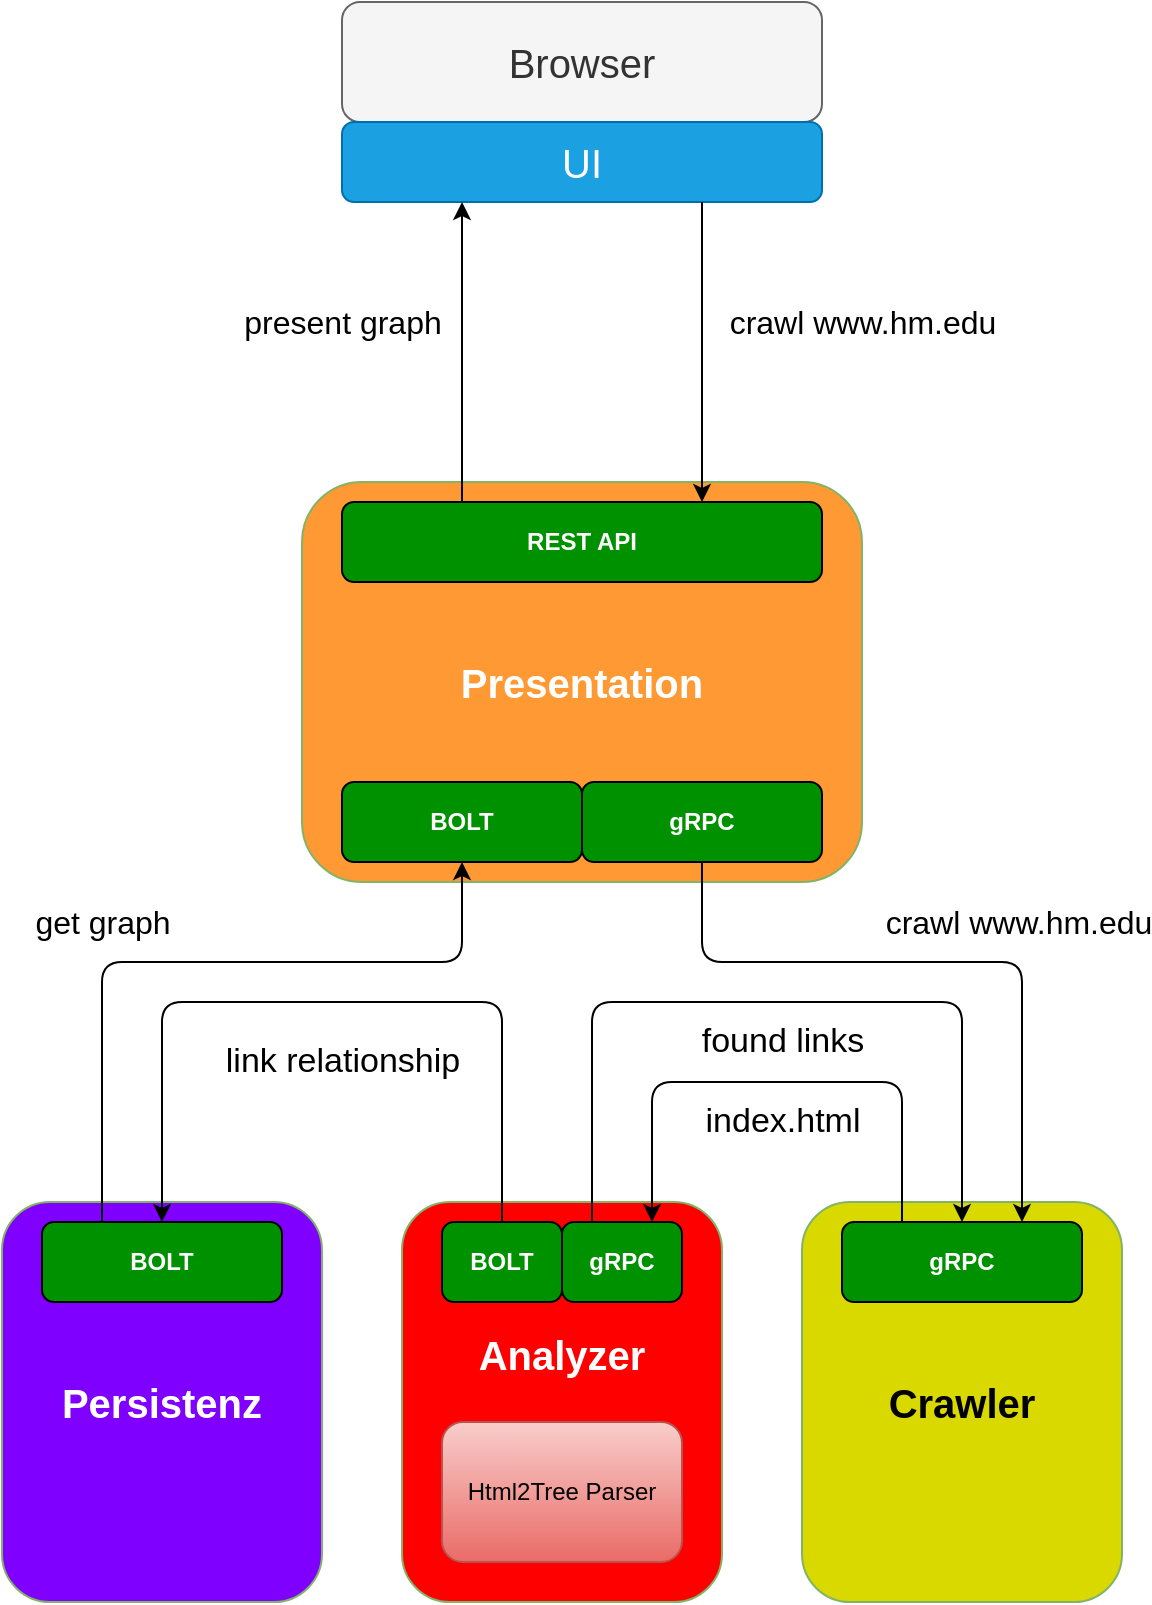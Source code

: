 <mxfile version="12.9.10" type="device" pages="2"><diagram name="Page-1" id="9f46799a-70d6-7492-0946-bef42562c5a5"><mxGraphModel dx="1422" dy="741" grid="1" gridSize="10" guides="1" tooltips="1" connect="1" arrows="1" fold="1" page="1" pageScale="1" pageWidth="1100" pageHeight="850" background="#ffffff" math="0" shadow="0"><root><mxCell id="0"/><mxCell id="1" parent="0"/><mxCell id="YpFn9mbYaHJ4WjYn_Y3n-24" value="Presentation" style="rounded=1;whiteSpace=wrap;html=1;labelBackgroundColor=none;fillColor=#FF9933;strokeColor=#82b366;fontColor=#FFFFFF;fontStyle=1;fontSize=20;" parent="1" vertex="1"><mxGeometry x="440" y="280" width="280" height="200" as="geometry"/></mxCell><mxCell id="YpFn9mbYaHJ4WjYn_Y3n-26" value="Crawler" style="rounded=1;whiteSpace=wrap;html=1;labelBackgroundColor=none;fillColor=#D9D900;strokeColor=#82b366;fontColor=#000000;fontStyle=1;fontSize=20;" parent="1" vertex="1"><mxGeometry x="690" y="640" width="160" height="200" as="geometry"/></mxCell><mxCell id="YpFn9mbYaHJ4WjYn_Y3n-27" value="gRPC" style="rounded=1;whiteSpace=wrap;html=1;fillColor=#009100;fontStyle=1;fontColor=#FFFFFF;" parent="1" vertex="1"><mxGeometry x="710" y="650" width="120" height="40" as="geometry"/></mxCell><mxCell id="5zGOO_EJChvEEZl2a758-3" value="&lt;div&gt;Analyzer&lt;/div&gt;&lt;div&gt;&lt;br&gt;&lt;/div&gt;&lt;div&gt;&lt;br&gt;&lt;/div&gt;" style="rounded=1;whiteSpace=wrap;html=1;labelBackgroundColor=none;fillColor=#FF0000;strokeColor=#82b366;fontColor=#FFFFFF;fontStyle=1;fontSize=20;" parent="1" vertex="1"><mxGeometry x="490" y="640" width="160" height="200" as="geometry"/></mxCell><mxCell id="5zGOO_EJChvEEZl2a758-4" value="gRPC" style="rounded=1;whiteSpace=wrap;html=1;fillColor=#009100;fontStyle=1;fontColor=#FFFFFF;" parent="1" vertex="1"><mxGeometry x="570" y="650" width="60" height="40" as="geometry"/></mxCell><mxCell id="5zGOO_EJChvEEZl2a758-6" value="Persistenz" style="rounded=1;whiteSpace=wrap;html=1;labelBackgroundColor=none;fillColor=#7F00FF;strokeColor=#82b366;fontColor=#FFFFFF;fontStyle=1;fontSize=20;" parent="1" vertex="1"><mxGeometry x="290" y="640" width="160" height="200" as="geometry"/></mxCell><mxCell id="5zGOO_EJChvEEZl2a758-7" value="BOLT" style="rounded=1;whiteSpace=wrap;html=1;fillColor=#009100;fontStyle=1;fontColor=#FFFFFF;" parent="1" vertex="1"><mxGeometry x="310" y="650" width="120" height="40" as="geometry"/></mxCell><mxCell id="5zGOO_EJChvEEZl2a758-8" value="&lt;font color=&quot;#000000&quot;&gt;index.html&lt;/font&gt;" style="endArrow=classic;html=1;fontSize=17;fontColor=#FFFFFF;exitX=0.25;exitY=0;exitDx=0;exitDy=0;entryX=0.75;entryY=0;entryDx=0;entryDy=0;" parent="1" source="YpFn9mbYaHJ4WjYn_Y3n-27" target="5zGOO_EJChvEEZl2a758-4" edge="1"><mxGeometry x="-0.019" y="20" width="50" height="50" relative="1" as="geometry"><mxPoint x="930" y="550" as="sourcePoint"/><mxPoint x="980" y="500" as="targetPoint"/><Array as="points"><mxPoint x="740" y="580"/><mxPoint x="615" y="580"/></Array><mxPoint as="offset"/></mxGeometry></mxCell><mxCell id="5zGOO_EJChvEEZl2a758-10" value="&lt;font style=&quot;font-size: 16px;&quot; color=&quot;#000000&quot;&gt;crawl www.hm.edu&lt;br style=&quot;font-size: 16px;&quot;&gt;&lt;/font&gt;" style="endArrow=classic;html=1;fontSize=16;fontColor=#FFFFFF;exitX=0.5;exitY=1;exitDx=0;exitDy=0;entryX=0.75;entryY=0;entryDx=0;entryDy=0;" parent="1" source="5zGOO_EJChvEEZl2a758-26" target="YpFn9mbYaHJ4WjYn_Y3n-27" edge="1"><mxGeometry x="0.222" y="20" width="50" height="50" relative="1" as="geometry"><mxPoint x="525" y="330.0" as="sourcePoint"/><mxPoint x="730" y="480" as="targetPoint"/><Array as="points"><mxPoint x="640" y="520"/><mxPoint x="800" y="520"/></Array><mxPoint as="offset"/></mxGeometry></mxCell><mxCell id="5zGOO_EJChvEEZl2a758-17" value="&lt;font color=&quot;#000000&quot;&gt;found links&lt;br&gt;&lt;/font&gt;" style="endArrow=classic;html=1;fontSize=17;fontColor=#FFFFFF;entryX=0.5;entryY=0;entryDx=0;entryDy=0;exitX=0.25;exitY=0;exitDx=0;exitDy=0;" parent="1" source="5zGOO_EJChvEEZl2a758-4" target="YpFn9mbYaHJ4WjYn_Y3n-27" edge="1"><mxGeometry x="0.012" y="-20" width="50" height="50" relative="1" as="geometry"><mxPoint x="580" y="660" as="sourcePoint"/><mxPoint x="980" y="510" as="targetPoint"/><Array as="points"><mxPoint x="585" y="540"/><mxPoint x="770" y="540"/></Array><mxPoint as="offset"/></mxGeometry></mxCell><mxCell id="5zGOO_EJChvEEZl2a758-24" value="BOLT" style="rounded=1;whiteSpace=wrap;html=1;fillColor=#009100;fontStyle=1;fontColor=#FFFFFF;" parent="1" vertex="1"><mxGeometry x="460" y="430" width="120" height="40" as="geometry"/></mxCell><mxCell id="5zGOO_EJChvEEZl2a758-26" value="gRPC" style="rounded=1;whiteSpace=wrap;html=1;fillColor=#009100;fontStyle=1;fontColor=#FFFFFF;" parent="1" vertex="1"><mxGeometry x="580" y="430" width="120" height="40" as="geometry"/></mxCell><mxCell id="5zGOO_EJChvEEZl2a758-28" value="&lt;font color=&quot;#000000&quot;&gt;get graph&lt;br&gt;&lt;/font&gt;" style="endArrow=classic;html=1;fontSize=16;fontColor=#FFFFFF;entryX=0.5;entryY=1;entryDx=0;entryDy=0;exitX=0.25;exitY=0;exitDx=0;exitDy=0;startArrow=none;startFill=0;" parent="1" source="5zGOO_EJChvEEZl2a758-7" target="5zGOO_EJChvEEZl2a758-24" edge="1"><mxGeometry x="-0.278" y="20" width="50" height="50" relative="1" as="geometry"><mxPoint x="190" y="560" as="sourcePoint"/><mxPoint x="720" y="430" as="targetPoint"/><Array as="points"><mxPoint x="340" y="520"/><mxPoint x="520" y="520"/></Array><mxPoint as="offset"/></mxGeometry></mxCell><mxCell id="Mz4odPudtC6OZeHivR7Z-1" value="Html2Tree Parser" style="rounded=1;whiteSpace=wrap;html=1;fillColor=#f8cecc;strokeColor=#b85450;gradientColor=#ea6b66;fontColor=#000000;" parent="1" vertex="1"><mxGeometry x="510" y="750" width="120" height="70" as="geometry"/></mxCell><mxCell id="OCHSbSNmPGLxVE-GeUqP-2" value="link relationship" style="endArrow=none;html=1;fontSize=17;fontColor=#000000;exitX=0.5;exitY=0;exitDx=0;exitDy=0;startArrow=classic;startFill=1;endFill=0;entryX=0.5;entryY=0;entryDx=0;entryDy=0;" edge="1" parent="1" source="5zGOO_EJChvEEZl2a758-7" target="OCHSbSNmPGLxVE-GeUqP-3"><mxGeometry x="0.026" y="-30" width="50" height="50" relative="1" as="geometry"><mxPoint x="370" y="640" as="sourcePoint"/><mxPoint x="550" y="590" as="targetPoint"/><Array as="points"><mxPoint x="370" y="540"/><mxPoint x="540" y="540"/></Array><mxPoint as="offset"/></mxGeometry></mxCell><mxCell id="OCHSbSNmPGLxVE-GeUqP-3" value="BOLT" style="rounded=1;whiteSpace=wrap;html=1;fillColor=#009100;fontStyle=1;fontColor=#FFFFFF;" vertex="1" parent="1"><mxGeometry x="510" y="650" width="60" height="40" as="geometry"/></mxCell><mxCell id="OCHSbSNmPGLxVE-GeUqP-4" value="Browser" style="rounded=1;whiteSpace=wrap;html=1;labelBackgroundColor=none;fillColor=#f5f5f5;fontSize=20;strokeColor=#666666;fontColor=#333333;" vertex="1" parent="1"><mxGeometry x="460" y="40" width="240" height="60" as="geometry"/></mxCell><mxCell id="OCHSbSNmPGLxVE-GeUqP-5" value="UI" style="rounded=1;whiteSpace=wrap;html=1;labelBackgroundColor=none;fillColor=#1ba1e2;fontSize=20;fontColor=#ffffff;strokeColor=#006EAF;" vertex="1" parent="1"><mxGeometry x="460" y="100" width="240" height="40" as="geometry"/></mxCell><mxCell id="OCHSbSNmPGLxVE-GeUqP-6" value="&lt;font style=&quot;font-size: 16px;&quot; color=&quot;#000000&quot;&gt;crawl www.hm.edu&lt;br style=&quot;font-size: 16px;&quot;&gt;&lt;/font&gt;" style="endArrow=classic;html=1;fontSize=16;fontColor=#FFFFFF;exitX=0.75;exitY=1;exitDx=0;exitDy=0;entryX=0.75;entryY=0;entryDx=0;entryDy=0;" edge="1" parent="1" source="OCHSbSNmPGLxVE-GeUqP-5" target="OCHSbSNmPGLxVE-GeUqP-7"><mxGeometry x="0.2" y="85" width="50" height="50" relative="1" as="geometry"><mxPoint x="760" y="440" as="sourcePoint"/><mxPoint x="575" y="290.0" as="targetPoint"/><Array as="points"><mxPoint x="640" y="230"/></Array><mxPoint x="-5" y="-30" as="offset"/></mxGeometry></mxCell><mxCell id="OCHSbSNmPGLxVE-GeUqP-7" value="REST API" style="rounded=1;whiteSpace=wrap;html=1;fillColor=#009100;fontStyle=1;fontColor=#FFFFFF;" vertex="1" parent="1"><mxGeometry x="460" y="290" width="240" height="40" as="geometry"/></mxCell><mxCell id="OCHSbSNmPGLxVE-GeUqP-8" value="&lt;font color=&quot;#000000&quot;&gt;present graph&lt;br&gt;&lt;/font&gt;" style="endArrow=classic;html=1;fontSize=16;fontColor=#FFFFFF;exitX=0.25;exitY=0;exitDx=0;exitDy=0;entryX=0.25;entryY=1;entryDx=0;entryDy=0;" edge="1" parent="1" source="OCHSbSNmPGLxVE-GeUqP-7" target="OCHSbSNmPGLxVE-GeUqP-5"><mxGeometry x="0.333" y="61" width="50" height="50" relative="1" as="geometry"><mxPoint x="750" y="410" as="sourcePoint"/><mxPoint x="800" y="360" as="targetPoint"/><Array as="points"><mxPoint x="520" y="190"/></Array><mxPoint x="1" y="10" as="offset"/></mxGeometry></mxCell></root></mxGraphModel></diagram><diagram id="RY9vp30IOuofrtfq4nTw" name="Page-2"><mxGraphModel dx="460" dy="780" grid="1" gridSize="10" guides="1" tooltips="1" connect="1" arrows="1" fold="1" page="1" pageScale="1" pageWidth="827" pageHeight="1169" math="0" shadow="0"><root><mxCell id="OyojYPy0erFuXXwcC46A-0"/><mxCell id="OyojYPy0erFuXXwcC46A-1" parent="OyojYPy0erFuXXwcC46A-0"/></root></mxGraphModel></diagram></mxfile>